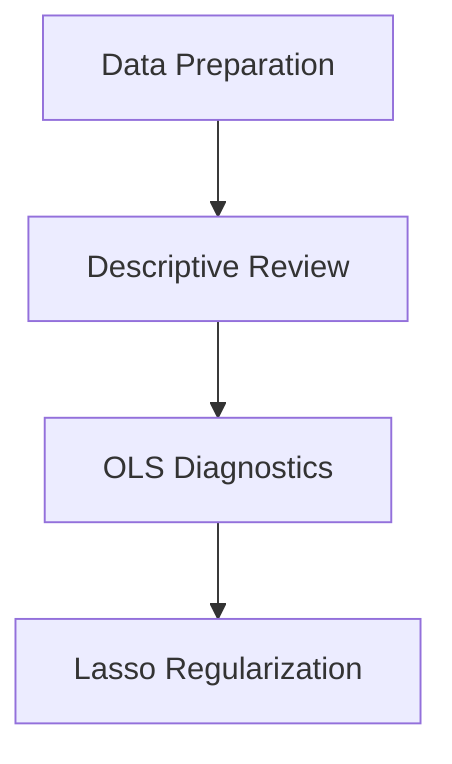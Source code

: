 flowchart TD
A[Data Preparation]
A --> B[Descriptive Review]
B --> C[OLS Diagnostics]
C --> D[Lasso Regularization]